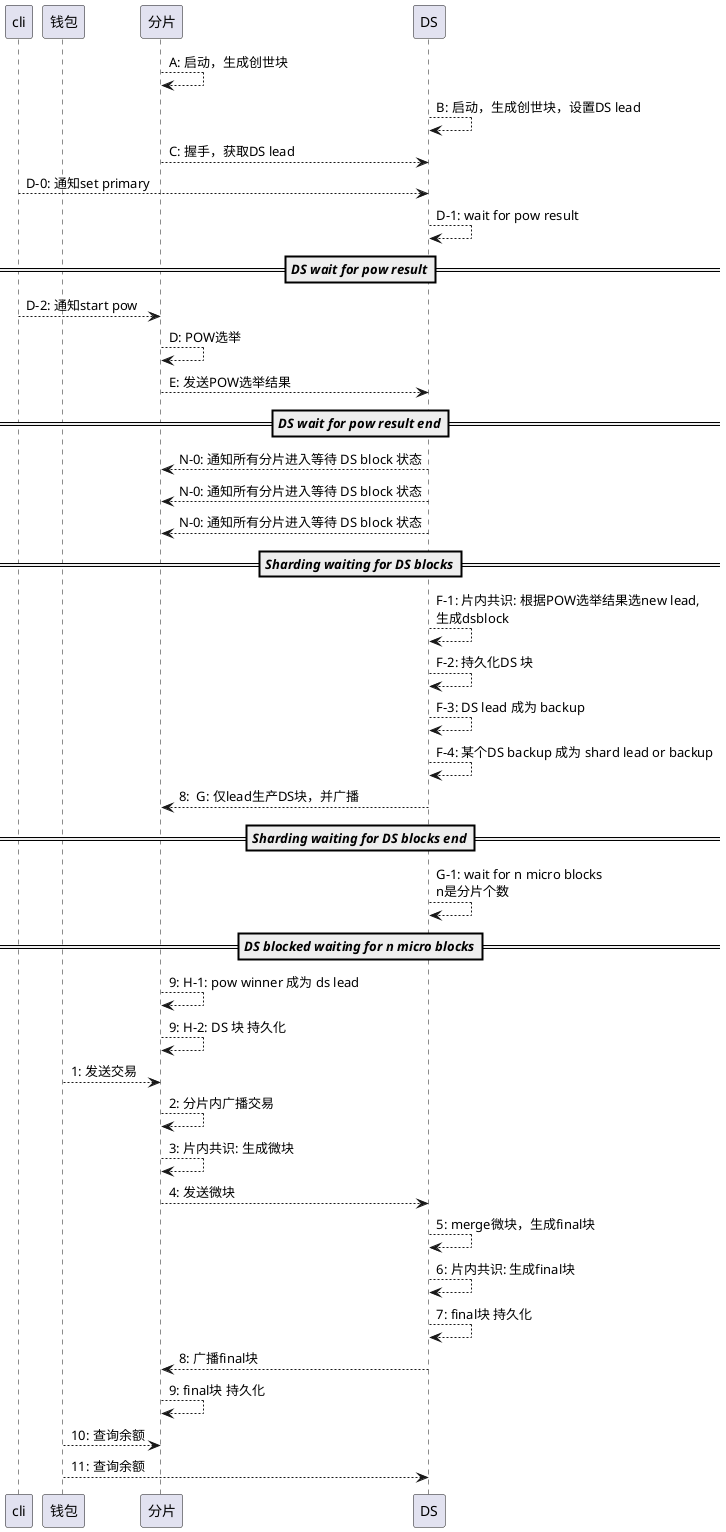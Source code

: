 @startuml

participant cli

participant 钱包
participant 分片
participant DS


分片 ---> 分片:   A: 启动，生成创世块
DS ---> DS:     B: 启动，生成创世块，设置DS lead
分片 ---> DS:    C: 握手，获取DS lead


cli ---> DS:     D-0: 通知set primary
DS ---> DS:      D-1: wait for pow result
============DS wait for pow result==

cli ---> 分片:    D-2: 通知start pow
分片 ---> 分片:   D: POW选举
分片 ---> DS:    E: 发送POW选举结果

============DS wait for pow result end==

分片 <--- DS:     N-0: 通知所有分片进入等待 DS block 状态
分片 <--- DS:     N-0: 通知所有分片进入等待 DS block 状态
分片 <--- DS:     N-0: 通知所有分片进入等待 DS block 状态


============Sharding waiting for DS blocks==

DS ---> DS:     F-1: 片内共识: 根据POW选举结果选new lead,\n生成dsblock
DS ---> DS:     F-2: 持久化DS 块
DS ---> DS:     F-3: DS lead 成为 backup
DS ---> DS:     F-4: 某个DS backup 成为 shard lead or backup
DS ---> 分片:8:  G: 仅lead生产DS块，并广播
============Sharding waiting for DS blocks end==

DS ---> DS:     G-1: wait for n micro blocks\nn是分片个数
============DS blocked waiting for n micro blocks==

分片 ---> 分片:9: H-1: pow winner 成为 ds lead
分片 ---> 分片:9: H-2: DS 块 持久化


钱包 ---> 分片: 1: 发送交易
分片 ---> 分片: 2: 分片内广播交易
分片 ---> 分片: 3: 片内共识: 生成微块
分片 ---> DS:  4: 发送微块


DS ---> DS:   5: merge微块，生成final块
DS ---> DS:   6: 片内共识: 生成final块
DS ---> DS:   7: final块 持久化
DS ---> 分片:  8: 广播final块
分片 ---> 分片: 9: final块 持久化
钱包 ---> 分片:10: 查询余额
钱包 ---> DS: 11: 查询余额

@enduml